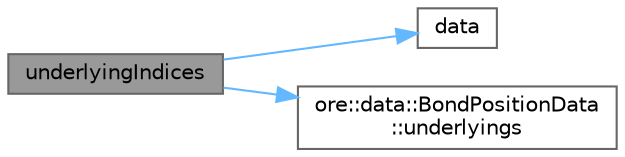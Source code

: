 digraph "underlyingIndices"
{
 // INTERACTIVE_SVG=YES
 // LATEX_PDF_SIZE
  bgcolor="transparent";
  edge [fontname=Helvetica,fontsize=10,labelfontname=Helvetica,labelfontsize=10];
  node [fontname=Helvetica,fontsize=10,shape=box,height=0.2,width=0.4];
  rankdir="LR";
  Node1 [label="underlyingIndices",height=0.2,width=0.4,color="gray40", fillcolor="grey60", style="filled", fontcolor="black",tooltip=" "];
  Node1 -> Node2 [color="steelblue1",style="solid"];
  Node2 [label="data",height=0.2,width=0.4,color="grey40", fillcolor="white", style="filled",URL="$classore_1_1data_1_1_bond_position.html#a5b896c7220037c04dea7f7a21c92cc4f",tooltip=" "];
  Node1 -> Node3 [color="steelblue1",style="solid"];
  Node3 [label="ore::data::BondPositionData\l::underlyings",height=0.2,width=0.4,color="grey40", fillcolor="white", style="filled",URL="$classore_1_1data_1_1_bond_position_data.html#a58a5359cc1df4343e4667f77ebee27f9",tooltip=" "];
}
